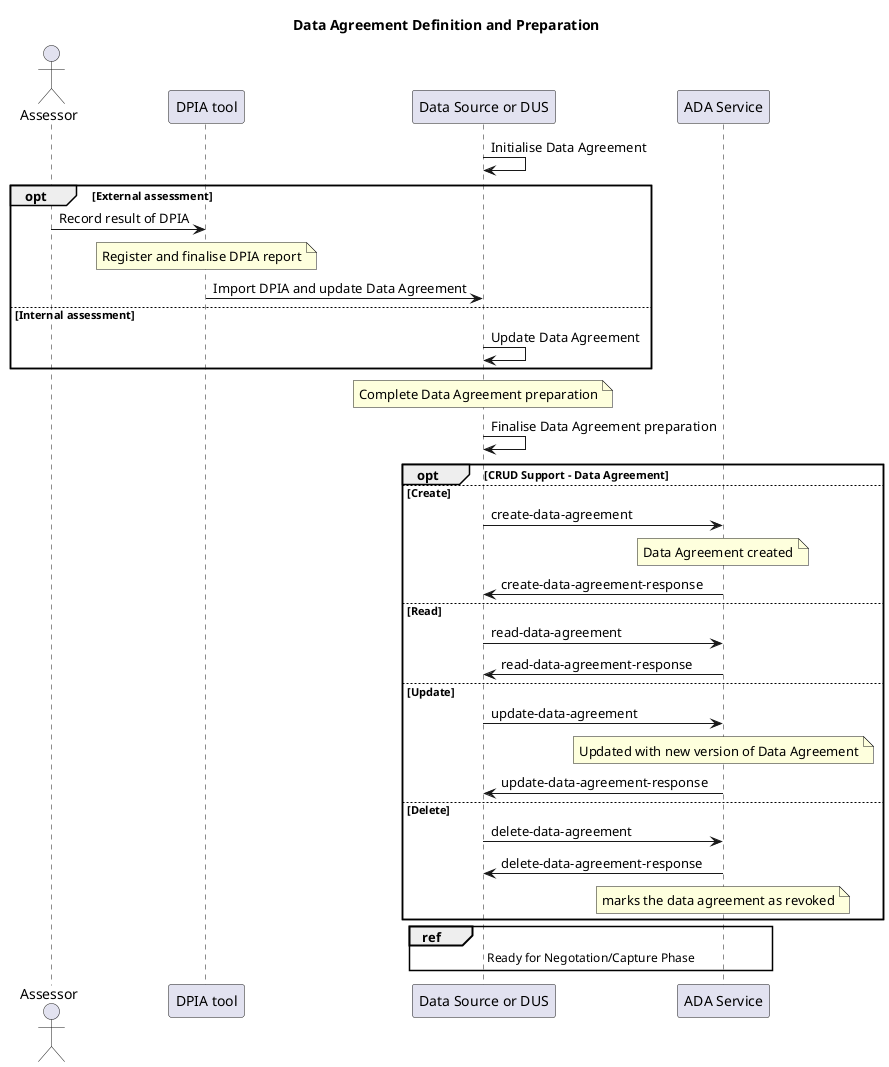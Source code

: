 @startuml

title Data Agreement Definition and Preparation

actor Assessor
participant "DPIA tool"
participant "Data Source or DUS"
participant "ADA Service"

"Data Source or DUS" -> "Data Source or DUS": Initialise Data Agreement

opt External assessment
    Assessor -> "DPIA tool": Record result of DPIA
    note over "DPIA tool": Register and finalise DPIA report
    "DPIA tool" -> "Data Source or DUS": Import DPIA and update Data Agreement
else Internal assessment
    "Data Source or DUS" -> "Data Source or DUS": Update Data Agreement
end

note over "Data Source or DUS": Complete Data Agreement preparation
"Data Source or DUS" -> "Data Source or DUS": Finalise Data Agreement preparation


opt CRUD Support - Data Agreement
else Create
    "Data Source or DUS" -> "ADA Service": create-data-agreement
    note over "ADA Service": Data Agreement created
    "Data Source or DUS" <- "ADA Service": create-data-agreement-response
else Read
    "Data Source or DUS" -> "ADA Service": read-data-agreement
    "Data Source or DUS" <- "ADA Service": read-data-agreement-response
else Update
    "Data Source or DUS" -> "ADA Service": update-data-agreement
    note over "ADA Service": Updated with new version of Data Agreement
    "Data Source or DUS" <- "ADA Service": update-data-agreement-response
else Delete
    "Data Source or DUS" -> "ADA Service": delete-data-agreement
    "Data Source or DUS" <- "ADA Service": delete-data-agreement-response
    note over "ADA Service": marks the data agreement as revoked
end

ref over "Data Source or DUS", "ADA Service": Ready for Negotation/Capture Phase

@enduml